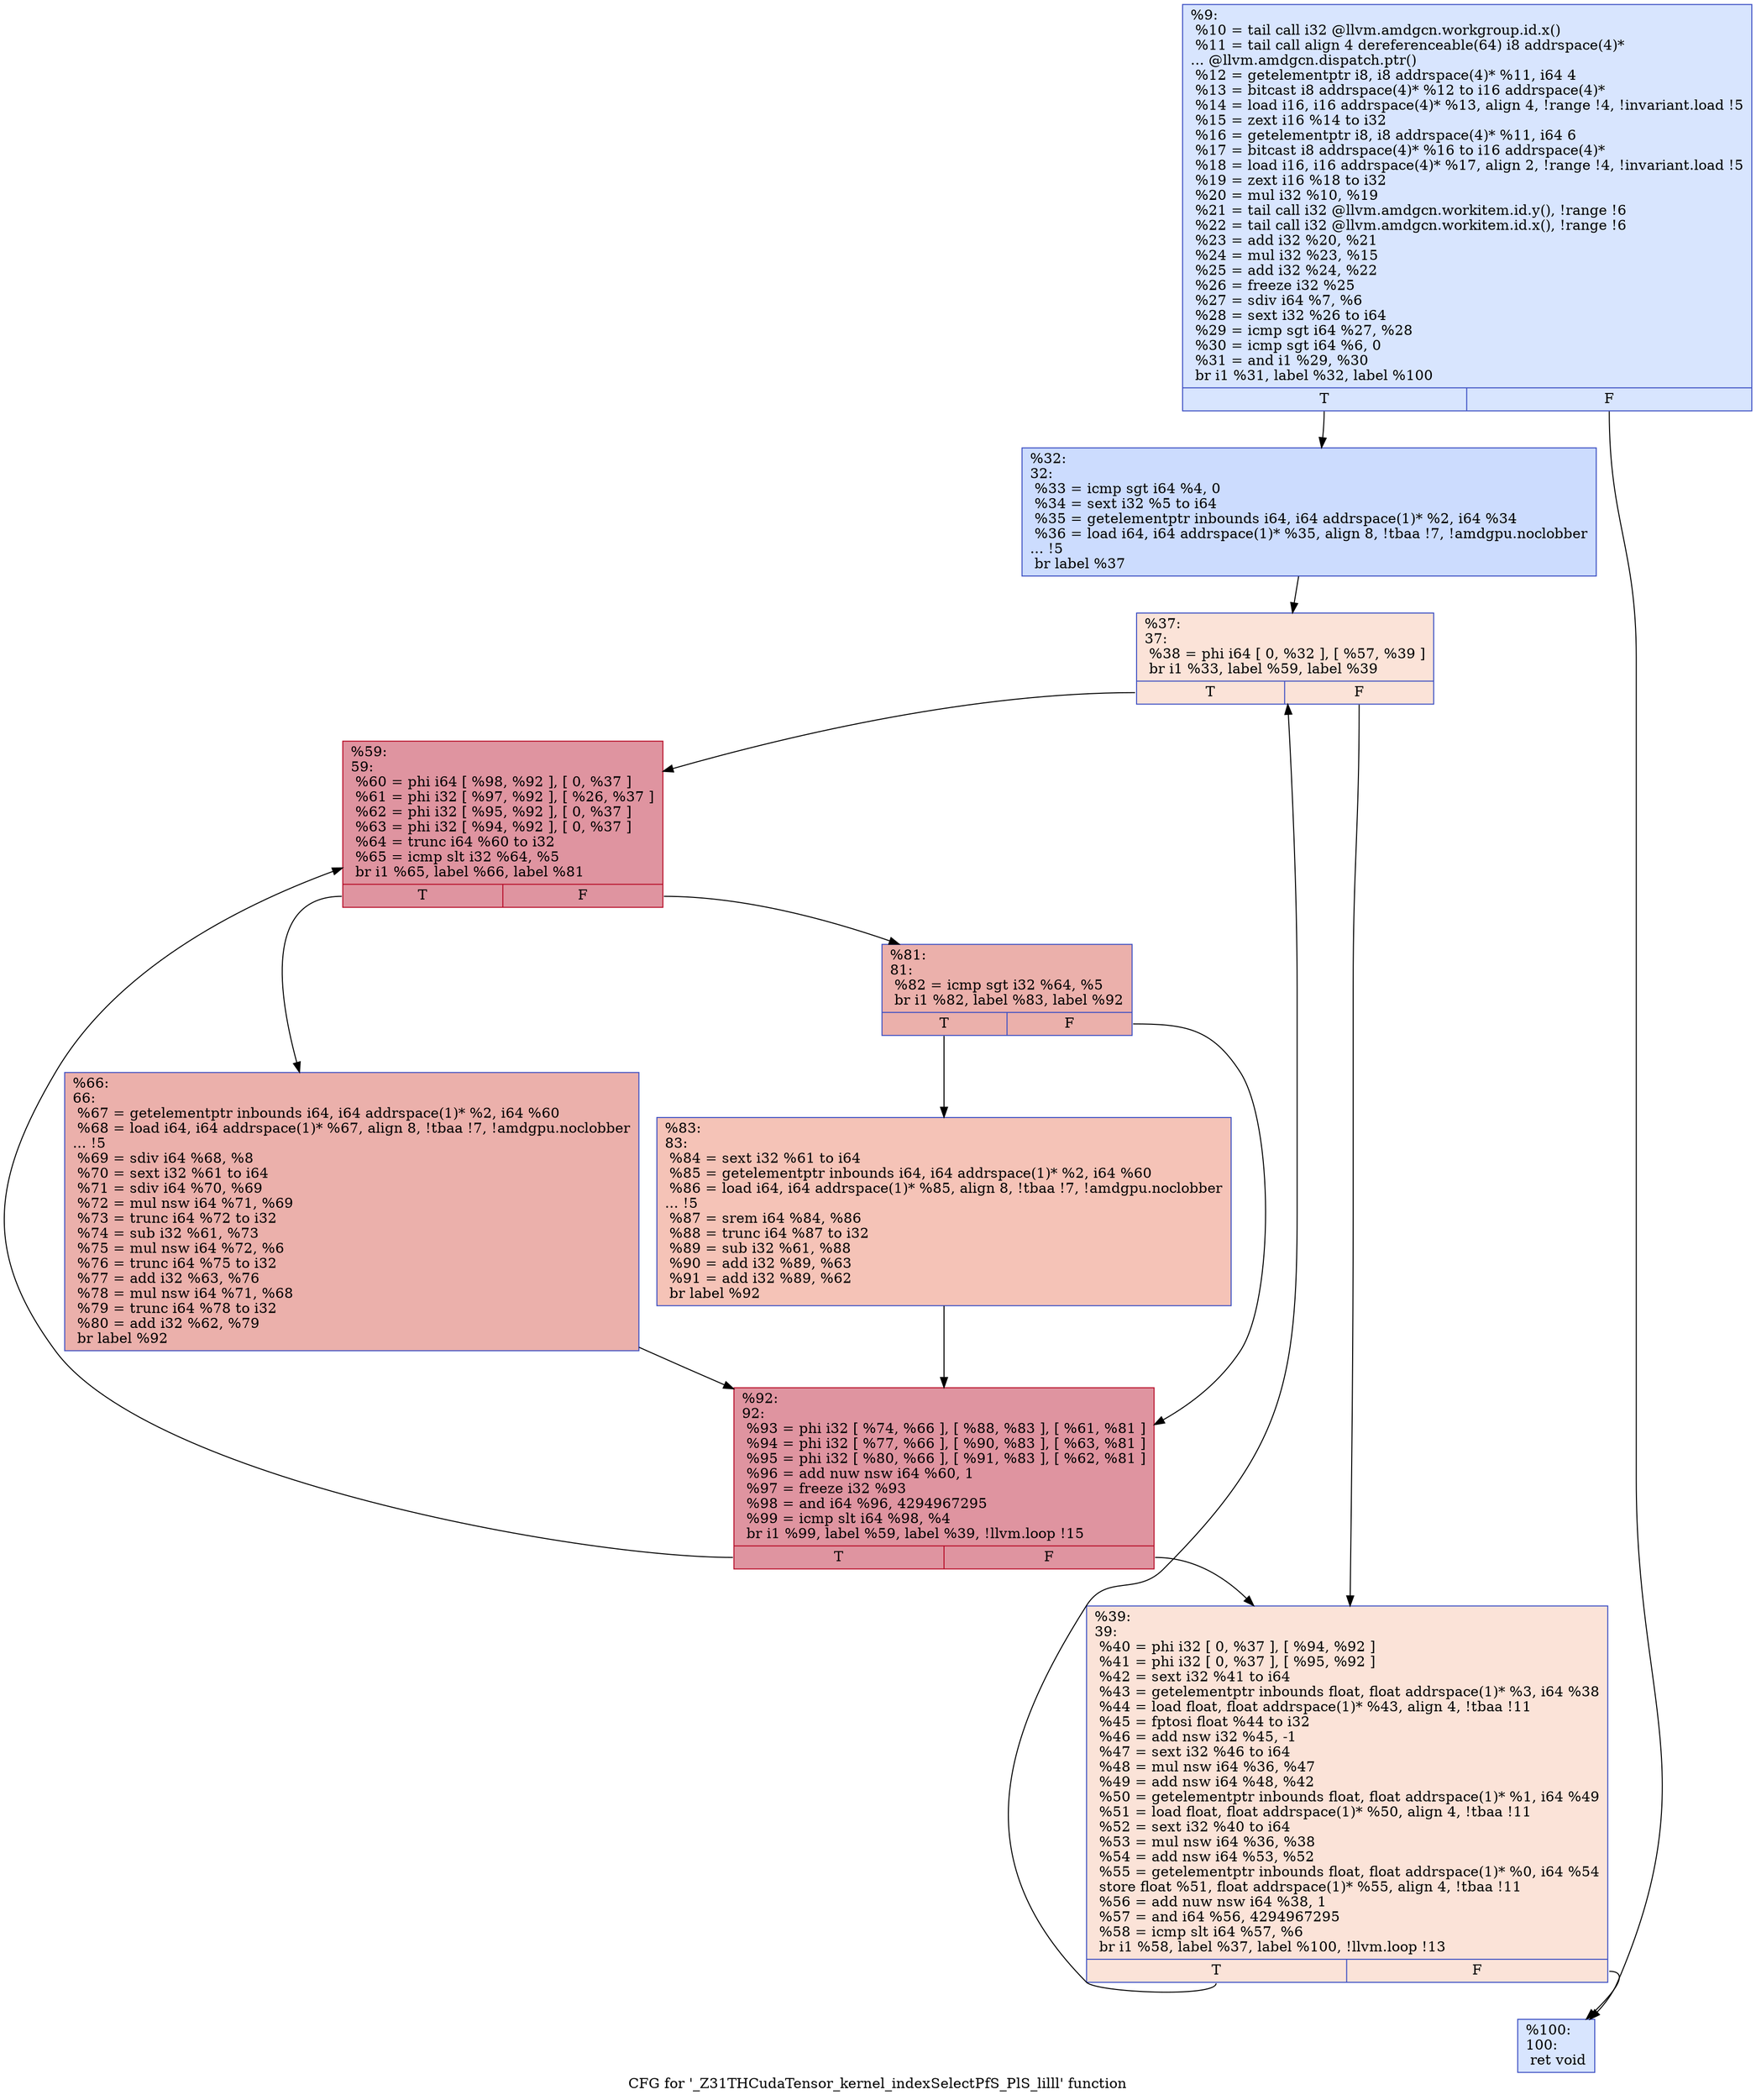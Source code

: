 digraph "CFG for '_Z31THCudaTensor_kernel_indexSelectPfS_PlS_lilll' function" {
	label="CFG for '_Z31THCudaTensor_kernel_indexSelectPfS_PlS_lilll' function";

	Node0x50d8460 [shape=record,color="#3d50c3ff", style=filled, fillcolor="#a7c5fe70",label="{%9:\l  %10 = tail call i32 @llvm.amdgcn.workgroup.id.x()\l  %11 = tail call align 4 dereferenceable(64) i8 addrspace(4)*\l... @llvm.amdgcn.dispatch.ptr()\l  %12 = getelementptr i8, i8 addrspace(4)* %11, i64 4\l  %13 = bitcast i8 addrspace(4)* %12 to i16 addrspace(4)*\l  %14 = load i16, i16 addrspace(4)* %13, align 4, !range !4, !invariant.load !5\l  %15 = zext i16 %14 to i32\l  %16 = getelementptr i8, i8 addrspace(4)* %11, i64 6\l  %17 = bitcast i8 addrspace(4)* %16 to i16 addrspace(4)*\l  %18 = load i16, i16 addrspace(4)* %17, align 2, !range !4, !invariant.load !5\l  %19 = zext i16 %18 to i32\l  %20 = mul i32 %10, %19\l  %21 = tail call i32 @llvm.amdgcn.workitem.id.y(), !range !6\l  %22 = tail call i32 @llvm.amdgcn.workitem.id.x(), !range !6\l  %23 = add i32 %20, %21\l  %24 = mul i32 %23, %15\l  %25 = add i32 %24, %22\l  %26 = freeze i32 %25\l  %27 = sdiv i64 %7, %6\l  %28 = sext i32 %26 to i64\l  %29 = icmp sgt i64 %27, %28\l  %30 = icmp sgt i64 %6, 0\l  %31 = and i1 %29, %30\l  br i1 %31, label %32, label %100\l|{<s0>T|<s1>F}}"];
	Node0x50d8460:s0 -> Node0x50dc980;
	Node0x50d8460:s1 -> Node0x50dca10;
	Node0x50dc980 [shape=record,color="#3d50c3ff", style=filled, fillcolor="#8caffe70",label="{%32:\l32:                                               \l  %33 = icmp sgt i64 %4, 0\l  %34 = sext i32 %5 to i64\l  %35 = getelementptr inbounds i64, i64 addrspace(1)* %2, i64 %34\l  %36 = load i64, i64 addrspace(1)* %35, align 8, !tbaa !7, !amdgpu.noclobber\l... !5\l  br label %37\l}"];
	Node0x50dc980 -> Node0x50dd020;
	Node0x50dd020 [shape=record,color="#3d50c3ff", style=filled, fillcolor="#f6bfa670",label="{%37:\l37:                                               \l  %38 = phi i64 [ 0, %32 ], [ %57, %39 ]\l  br i1 %33, label %59, label %39\l|{<s0>T|<s1>F}}"];
	Node0x50dd020:s0 -> Node0x50dd260;
	Node0x50dd020:s1 -> Node0x50dd120;
	Node0x50dd120 [shape=record,color="#3d50c3ff", style=filled, fillcolor="#f6bfa670",label="{%39:\l39:                                               \l  %40 = phi i32 [ 0, %37 ], [ %94, %92 ]\l  %41 = phi i32 [ 0, %37 ], [ %95, %92 ]\l  %42 = sext i32 %41 to i64\l  %43 = getelementptr inbounds float, float addrspace(1)* %3, i64 %38\l  %44 = load float, float addrspace(1)* %43, align 4, !tbaa !11\l  %45 = fptosi float %44 to i32\l  %46 = add nsw i32 %45, -1\l  %47 = sext i32 %46 to i64\l  %48 = mul nsw i64 %36, %47\l  %49 = add nsw i64 %48, %42\l  %50 = getelementptr inbounds float, float addrspace(1)* %1, i64 %49\l  %51 = load float, float addrspace(1)* %50, align 4, !tbaa !11\l  %52 = sext i32 %40 to i64\l  %53 = mul nsw i64 %36, %38\l  %54 = add nsw i64 %53, %52\l  %55 = getelementptr inbounds float, float addrspace(1)* %0, i64 %54\l  store float %51, float addrspace(1)* %55, align 4, !tbaa !11\l  %56 = add nuw nsw i64 %38, 1\l  %57 = and i64 %56, 4294967295\l  %58 = icmp slt i64 %57, %6\l  br i1 %58, label %37, label %100, !llvm.loop !13\l|{<s0>T|<s1>F}}"];
	Node0x50dd120:s0 -> Node0x50dd020;
	Node0x50dd120:s1 -> Node0x50dca10;
	Node0x50dd260 [shape=record,color="#b70d28ff", style=filled, fillcolor="#b70d2870",label="{%59:\l59:                                               \l  %60 = phi i64 [ %98, %92 ], [ 0, %37 ]\l  %61 = phi i32 [ %97, %92 ], [ %26, %37 ]\l  %62 = phi i32 [ %95, %92 ], [ 0, %37 ]\l  %63 = phi i32 [ %94, %92 ], [ 0, %37 ]\l  %64 = trunc i64 %60 to i32\l  %65 = icmp slt i32 %64, %5\l  br i1 %65, label %66, label %81\l|{<s0>T|<s1>F}}"];
	Node0x50dd260:s0 -> Node0x50dcbe0;
	Node0x50dd260:s1 -> Node0x50dcc70;
	Node0x50dcbe0 [shape=record,color="#3d50c3ff", style=filled, fillcolor="#d24b4070",label="{%66:\l66:                                               \l  %67 = getelementptr inbounds i64, i64 addrspace(1)* %2, i64 %60\l  %68 = load i64, i64 addrspace(1)* %67, align 8, !tbaa !7, !amdgpu.noclobber\l... !5\l  %69 = sdiv i64 %68, %8\l  %70 = sext i32 %61 to i64\l  %71 = sdiv i64 %70, %69\l  %72 = mul nsw i64 %71, %69\l  %73 = trunc i64 %72 to i32\l  %74 = sub i32 %61, %73\l  %75 = mul nsw i64 %72, %6\l  %76 = trunc i64 %75 to i32\l  %77 = add i32 %63, %76\l  %78 = mul nsw i64 %71, %68\l  %79 = trunc i64 %78 to i32\l  %80 = add i32 %62, %79\l  br label %92\l}"];
	Node0x50dcbe0 -> Node0x50dd400;
	Node0x50dcc70 [shape=record,color="#3d50c3ff", style=filled, fillcolor="#d24b4070",label="{%81:\l81:                                               \l  %82 = icmp sgt i32 %64, %5\l  br i1 %82, label %83, label %92\l|{<s0>T|<s1>F}}"];
	Node0x50dcc70:s0 -> Node0x50dcd00;
	Node0x50dcc70:s1 -> Node0x50dd400;
	Node0x50dcd00 [shape=record,color="#3d50c3ff", style=filled, fillcolor="#e8765c70",label="{%83:\l83:                                               \l  %84 = sext i32 %61 to i64\l  %85 = getelementptr inbounds i64, i64 addrspace(1)* %2, i64 %60\l  %86 = load i64, i64 addrspace(1)* %85, align 8, !tbaa !7, !amdgpu.noclobber\l... !5\l  %87 = srem i64 %84, %86\l  %88 = trunc i64 %87 to i32\l  %89 = sub i32 %61, %88\l  %90 = add i32 %89, %63\l  %91 = add i32 %89, %62\l  br label %92\l}"];
	Node0x50dcd00 -> Node0x50dd400;
	Node0x50dd400 [shape=record,color="#b70d28ff", style=filled, fillcolor="#b70d2870",label="{%92:\l92:                                               \l  %93 = phi i32 [ %74, %66 ], [ %88, %83 ], [ %61, %81 ]\l  %94 = phi i32 [ %77, %66 ], [ %90, %83 ], [ %63, %81 ]\l  %95 = phi i32 [ %80, %66 ], [ %91, %83 ], [ %62, %81 ]\l  %96 = add nuw nsw i64 %60, 1\l  %97 = freeze i32 %93\l  %98 = and i64 %96, 4294967295\l  %99 = icmp slt i64 %98, %4\l  br i1 %99, label %59, label %39, !llvm.loop !15\l|{<s0>T|<s1>F}}"];
	Node0x50dd400:s0 -> Node0x50dd260;
	Node0x50dd400:s1 -> Node0x50dd120;
	Node0x50dca10 [shape=record,color="#3d50c3ff", style=filled, fillcolor="#a7c5fe70",label="{%100:\l100:                                              \l  ret void\l}"];
}
